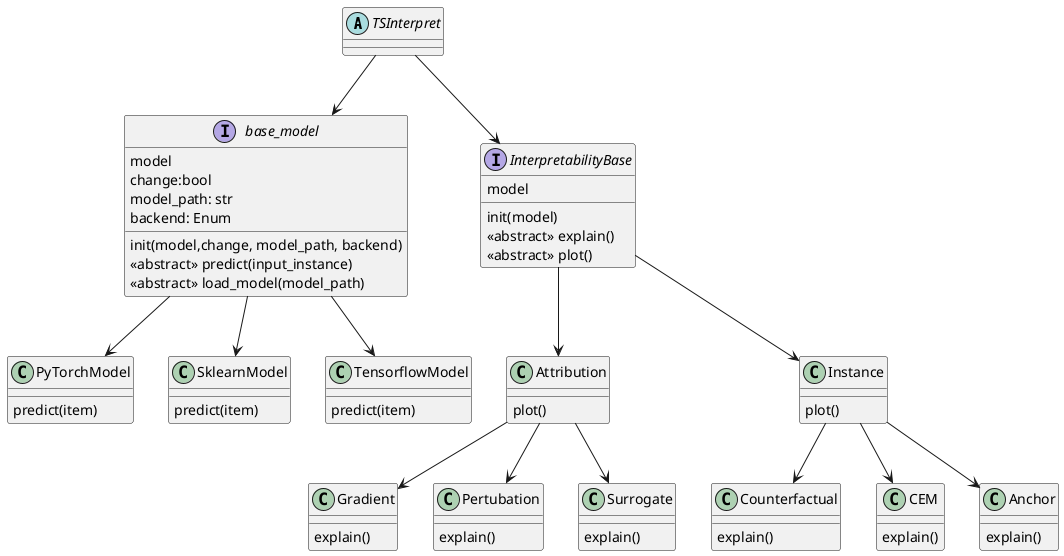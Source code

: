 @startuml

abstract TSInterpret {
}
interface base_model {
    model
    change:bool    
    model_path: str  
    backend: Enum
    init(model,change, model_path, backend)
    <<abstract>> predict(input_instance)
    <<abstract>> load_model(model_path)
}

interface InterpretabilityBase {
    model
    init(model)
    <<abstract>> explain()
    <<abstract>> plot()
}


class PyTorchModel {

    predict(item)

}

class SklearnModel {

    predict(item)
}
class TensorflowModel {

    predict(item)
}
class Attribution {
     plot()
}
class Gradient {
explain()
    
}
class Pertubation {
explain()

}
class Surrogate {
explain()

}
class Instance {
  plot()
}

class Counterfactual {
explain()

}
class CEM {
explain()

}
class Anchor {
explain()
}

TSInterpret --> base_model
TSInterpret --> InterpretabilityBase
base_model --> PyTorchModel
base_model --> SklearnModel
base_model --> TensorflowModel
InterpretabilityBase --> Attribution
InterpretabilityBase --> Instance
Attribution --> Gradient
Attribution --> Pertubation
Attribution --> Surrogate
Instance --> Counterfactual 
Instance -->  CEM
Instance --> Anchor

@enduml